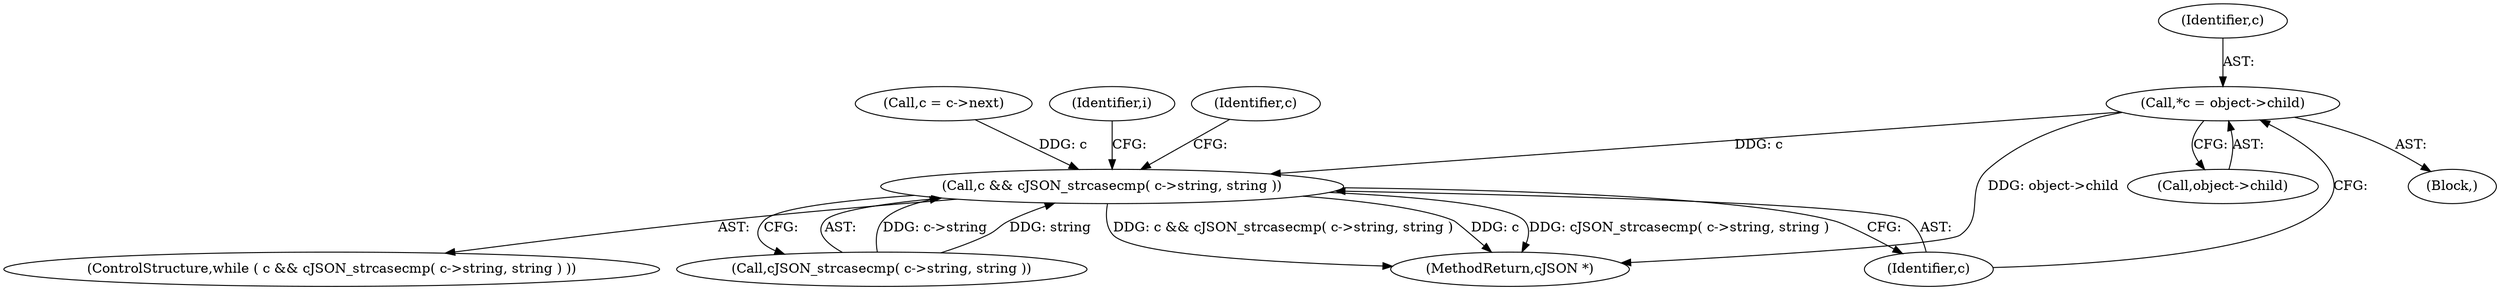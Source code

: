 digraph "1_iperf_91f2fa59e8ed80dfbf400add0164ee0e508e412a_19@pointer" {
"1000109" [label="(Call,*c = object->child)"];
"1000115" [label="(Call,c && cJSON_strcasecmp( c->string, string ))"];
"1000109" [label="(Call,*c = object->child)"];
"1000111" [label="(Call,object->child)"];
"1000124" [label="(Identifier,i)"];
"1000115" [label="(Call,c && cJSON_strcasecmp( c->string, string ))"];
"1000131" [label="(Identifier,c)"];
"1000103" [label="(Block,)"];
"1000117" [label="(Call,cJSON_strcasecmp( c->string, string ))"];
"1000125" [label="(Call,c = c->next)"];
"1000116" [label="(Identifier,c)"];
"1000114" [label="(ControlStructure,while ( c && cJSON_strcasecmp( c->string, string ) ))"];
"1000138" [label="(MethodReturn,cJSON *)"];
"1000110" [label="(Identifier,c)"];
"1000109" -> "1000103"  [label="AST: "];
"1000109" -> "1000111"  [label="CFG: "];
"1000110" -> "1000109"  [label="AST: "];
"1000111" -> "1000109"  [label="AST: "];
"1000116" -> "1000109"  [label="CFG: "];
"1000109" -> "1000138"  [label="DDG: object->child"];
"1000109" -> "1000115"  [label="DDG: c"];
"1000115" -> "1000114"  [label="AST: "];
"1000115" -> "1000116"  [label="CFG: "];
"1000115" -> "1000117"  [label="CFG: "];
"1000116" -> "1000115"  [label="AST: "];
"1000117" -> "1000115"  [label="AST: "];
"1000124" -> "1000115"  [label="CFG: "];
"1000131" -> "1000115"  [label="CFG: "];
"1000115" -> "1000138"  [label="DDG: cJSON_strcasecmp( c->string, string )"];
"1000115" -> "1000138"  [label="DDG: c && cJSON_strcasecmp( c->string, string )"];
"1000115" -> "1000138"  [label="DDG: c"];
"1000125" -> "1000115"  [label="DDG: c"];
"1000117" -> "1000115"  [label="DDG: c->string"];
"1000117" -> "1000115"  [label="DDG: string"];
}
